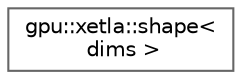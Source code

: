 digraph "Graphical Class Hierarchy"
{
 // LATEX_PDF_SIZE
  bgcolor="transparent";
  edge [fontname=Helvetica,fontsize=10,labelfontname=Helvetica,labelfontsize=10];
  node [fontname=Helvetica,fontsize=10,shape=box,height=0.2,width=0.4];
  rankdir="LR";
  Node0 [id="Node000000",label="gpu::xetla::shape\<\l dims \>",height=0.2,width=0.4,color="grey40", fillcolor="white", style="filled",URL="$structgpu_1_1xetla_1_1shape.html",tooltip=" "];
}
